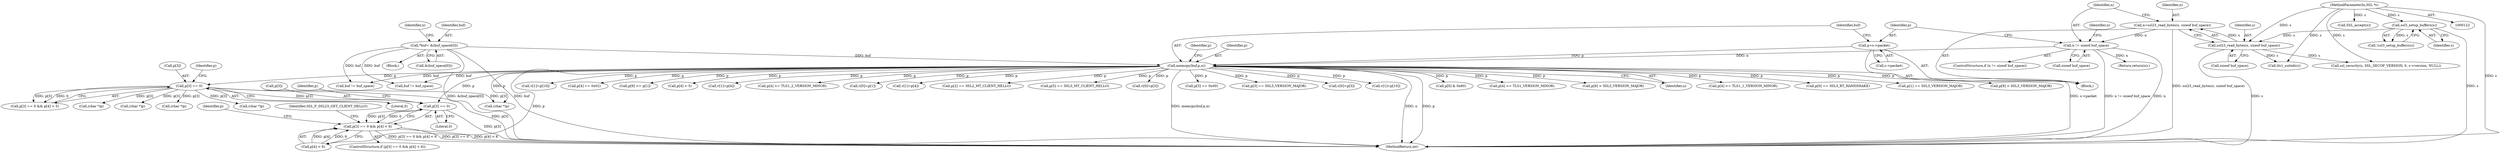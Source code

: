 digraph "0_openssl_280b1f1ad12131defcd986676a8fc9717aaa601b@pointer" {
"1000451" [label="(Call,p[3] == 0)"];
"1000424" [label="(Call,p[3] == 0)"];
"1000190" [label="(Call,memcpy(buf,p,n))"];
"1000127" [label="(Call,*buf= &(buf_space[0]))"];
"1000185" [label="(Call,p=s->packet)"];
"1000179" [label="(Call,n != sizeof buf_space)"];
"1000172" [label="(Call,n=ssl23_read_bytes(s, sizeof buf_space))"];
"1000174" [label="(Call,ssl23_read_bytes(s, sizeof buf_space))"];
"1000169" [label="(Call,ssl3_setup_buffers(s))"];
"1000123" [label="(MethodParameterIn,SSL *s)"];
"1000450" [label="(Call,p[3] == 0 && p[4] < 6)"];
"1000431" [label="(Identifier,p)"];
"1000632" [label="(Call,(char *)p)"];
"1000209" [label="(Call,p[3] == 0x00)"];
"1000246" [label="(Call,p[3] == SSL3_VERSION_MAJOR)"];
"1000425" [label="(Call,p[3])"];
"1000658" [label="(Call,(char *)p)"];
"1000178" [label="(ControlStructure,if (n != sizeof buf_space))"];
"1000127" [label="(Call,*buf= &(buf_space[0]))"];
"1000220" [label="(Call,v[0]=p[3])"];
"1000479" [label="(Call,v[1]=p[10])"];
"1000186" [label="(Identifier,p)"];
"1000458" [label="(Identifier,p)"];
"1000690" [label="(Call,tls1_suiteb(s))"];
"1000123" [label="(MethodParameterIn,SSL *s)"];
"1000196" [label="(Call,p[0] & 0x80)"];
"1000267" [label="(Call,p[4] >= TLS1_VERSION_MINOR)"];
"1000487" [label="(Call,p[9] > SSL3_VERSION_MAJOR)"];
"1000193" [label="(Identifier,n)"];
"1000300" [label="(Call,p[4] >= TLS1_1_VERSION_MINOR)"];
"1000187" [label="(Call,s->packet)"];
"1000456" [label="(Call,p[4] < 6)"];
"1000405" [label="(Call,p[0] == SSL3_RT_HANDSHAKE)"];
"1000742" [label="(Call,buf != buf_space)"];
"1000185" [label="(Call,p=s->packet)"];
"1000449" [label="(ControlStructure,if (p[3] == 0 && p[4] < 6))"];
"1000411" [label="(Call,p[1] == SSL3_VERSION_MAJOR)"];
"1000455" [label="(Literal,0)"];
"1000168" [label="(Call,!ssl3_setup_buffers(s))"];
"1000451" [label="(Call,p[3] == 0)"];
"1000760" [label="(MethodReturn,int)"];
"1000423" [label="(Call,p[3] == 0 && p[4] < 5)"];
"1000641" [label="(Call,(char *)p)"];
"1000191" [label="(Identifier,buf)"];
"1000468" [label="(Call,p[9] > SSL3_VERSION_MAJOR)"];
"1000498" [label="(Call,v[1]=p[10])"];
"1000192" [label="(Identifier,p)"];
"1000650" [label="(Call,(char *)p)"];
"1000179" [label="(Call,n != sizeof buf_space)"];
"1000181" [label="(Call,sizeof buf_space)"];
"1000124" [label="(Block,)"];
"1000214" [label="(Call,p[4] == 0x02)"];
"1000174" [label="(Call,ssl23_read_bytes(s, sizeof buf_space))"];
"1000748" [label="(Call,SSL_accept(s))"];
"1000170" [label="(Identifier,s)"];
"1000470" [label="(Identifier,p)"];
"1000143" [label="(Identifier,n)"];
"1000450" [label="(Call,p[3] == 0 && p[4] < 6)"];
"1000424" [label="(Call,p[3] == 0)"];
"1000434" [label="(Call,p[9] >= p[1])"];
"1000752" [label="(Call,buf != buf_space)"];
"1000184" [label="(Identifier,n)"];
"1000429" [label="(Call,p[4] < 5)"];
"1000190" [label="(Call,memcpy(buf,p,n))"];
"1000180" [label="(Identifier,n)"];
"1000227" [label="(Call,v[1]=p[4])"];
"1000275" [label="(Call,p[4] >= TLS1_2_VERSION_MINOR)"];
"1000452" [label="(Call,p[3])"];
"1000442" [label="(Call,v[0]=p[1])"];
"1000169" [label="(Call,ssl3_setup_buffers(s))"];
"1000176" [label="(Call,sizeof buf_space)"];
"1000463" [label="(Identifier,SSL_F_SSL23_GET_CLIENT_HELLO)"];
"1000428" [label="(Literal,0)"];
"1000198" [label="(Identifier,p)"];
"1000259" [label="(Call,v[1]=p[4])"];
"1000173" [label="(Identifier,n)"];
"1000712" [label="(Call,ssl_security(s, SSL_SECOP_VERSION, 0, s->version, NULL))"];
"1000172" [label="(Call,n=ssl23_read_bytes(s, sizeof buf_space))"];
"1000673" [label="(Call,(char *)p)"];
"1000201" [label="(Call,p[2] == SSL2_MT_CLIENT_HELLO)"];
"1000417" [label="(Call,p[5] == SSL3_MT_CLIENT_HELLO)"];
"1000129" [label="(Call,&(buf_space[0]))"];
"1000175" [label="(Identifier,s)"];
"1000183" [label="(Return,return(n);)"];
"1000157" [label="(Block,)"];
"1000128" [label="(Identifier,buf)"];
"1000252" [label="(Call,v[0]=p[3])"];
"1000451" -> "1000450"  [label="AST: "];
"1000451" -> "1000455"  [label="CFG: "];
"1000452" -> "1000451"  [label="AST: "];
"1000455" -> "1000451"  [label="AST: "];
"1000458" -> "1000451"  [label="CFG: "];
"1000450" -> "1000451"  [label="CFG: "];
"1000451" -> "1000760"  [label="DDG: p[3]"];
"1000451" -> "1000450"  [label="DDG: p[3]"];
"1000451" -> "1000450"  [label="DDG: 0"];
"1000424" -> "1000451"  [label="DDG: p[3]"];
"1000190" -> "1000451"  [label="DDG: p"];
"1000424" -> "1000423"  [label="AST: "];
"1000424" -> "1000428"  [label="CFG: "];
"1000425" -> "1000424"  [label="AST: "];
"1000428" -> "1000424"  [label="AST: "];
"1000431" -> "1000424"  [label="CFG: "];
"1000423" -> "1000424"  [label="CFG: "];
"1000424" -> "1000760"  [label="DDG: p[3]"];
"1000424" -> "1000423"  [label="DDG: p[3]"];
"1000424" -> "1000423"  [label="DDG: 0"];
"1000190" -> "1000424"  [label="DDG: p"];
"1000424" -> "1000632"  [label="DDG: p[3]"];
"1000424" -> "1000641"  [label="DDG: p[3]"];
"1000424" -> "1000650"  [label="DDG: p[3]"];
"1000424" -> "1000658"  [label="DDG: p[3]"];
"1000424" -> "1000673"  [label="DDG: p[3]"];
"1000190" -> "1000157"  [label="AST: "];
"1000190" -> "1000193"  [label="CFG: "];
"1000191" -> "1000190"  [label="AST: "];
"1000192" -> "1000190"  [label="AST: "];
"1000193" -> "1000190"  [label="AST: "];
"1000198" -> "1000190"  [label="CFG: "];
"1000190" -> "1000760"  [label="DDG: memcpy(buf,p,n)"];
"1000190" -> "1000760"  [label="DDG: n"];
"1000190" -> "1000760"  [label="DDG: p"];
"1000127" -> "1000190"  [label="DDG: buf"];
"1000185" -> "1000190"  [label="DDG: p"];
"1000179" -> "1000190"  [label="DDG: n"];
"1000190" -> "1000196"  [label="DDG: p"];
"1000190" -> "1000201"  [label="DDG: p"];
"1000190" -> "1000209"  [label="DDG: p"];
"1000190" -> "1000214"  [label="DDG: p"];
"1000190" -> "1000220"  [label="DDG: p"];
"1000190" -> "1000227"  [label="DDG: p"];
"1000190" -> "1000246"  [label="DDG: p"];
"1000190" -> "1000252"  [label="DDG: p"];
"1000190" -> "1000259"  [label="DDG: p"];
"1000190" -> "1000267"  [label="DDG: p"];
"1000190" -> "1000275"  [label="DDG: p"];
"1000190" -> "1000300"  [label="DDG: p"];
"1000190" -> "1000405"  [label="DDG: p"];
"1000190" -> "1000411"  [label="DDG: p"];
"1000190" -> "1000417"  [label="DDG: p"];
"1000190" -> "1000429"  [label="DDG: p"];
"1000190" -> "1000434"  [label="DDG: p"];
"1000190" -> "1000442"  [label="DDG: p"];
"1000190" -> "1000456"  [label="DDG: p"];
"1000190" -> "1000468"  [label="DDG: p"];
"1000190" -> "1000479"  [label="DDG: p"];
"1000190" -> "1000487"  [label="DDG: p"];
"1000190" -> "1000498"  [label="DDG: p"];
"1000190" -> "1000632"  [label="DDG: p"];
"1000190" -> "1000742"  [label="DDG: buf"];
"1000190" -> "1000752"  [label="DDG: buf"];
"1000127" -> "1000124"  [label="AST: "];
"1000127" -> "1000129"  [label="CFG: "];
"1000128" -> "1000127"  [label="AST: "];
"1000129" -> "1000127"  [label="AST: "];
"1000143" -> "1000127"  [label="CFG: "];
"1000127" -> "1000760"  [label="DDG: &(buf_space[0])"];
"1000127" -> "1000760"  [label="DDG: buf"];
"1000127" -> "1000742"  [label="DDG: buf"];
"1000127" -> "1000752"  [label="DDG: buf"];
"1000185" -> "1000157"  [label="AST: "];
"1000185" -> "1000187"  [label="CFG: "];
"1000186" -> "1000185"  [label="AST: "];
"1000187" -> "1000185"  [label="AST: "];
"1000191" -> "1000185"  [label="CFG: "];
"1000185" -> "1000760"  [label="DDG: s->packet"];
"1000179" -> "1000178"  [label="AST: "];
"1000179" -> "1000181"  [label="CFG: "];
"1000180" -> "1000179"  [label="AST: "];
"1000181" -> "1000179"  [label="AST: "];
"1000184" -> "1000179"  [label="CFG: "];
"1000186" -> "1000179"  [label="CFG: "];
"1000179" -> "1000760"  [label="DDG: n != sizeof buf_space"];
"1000179" -> "1000760"  [label="DDG: n"];
"1000172" -> "1000179"  [label="DDG: n"];
"1000179" -> "1000183"  [label="DDG: n"];
"1000172" -> "1000157"  [label="AST: "];
"1000172" -> "1000174"  [label="CFG: "];
"1000173" -> "1000172"  [label="AST: "];
"1000174" -> "1000172"  [label="AST: "];
"1000180" -> "1000172"  [label="CFG: "];
"1000172" -> "1000760"  [label="DDG: ssl23_read_bytes(s, sizeof buf_space)"];
"1000174" -> "1000172"  [label="DDG: s"];
"1000174" -> "1000176"  [label="CFG: "];
"1000175" -> "1000174"  [label="AST: "];
"1000176" -> "1000174"  [label="AST: "];
"1000174" -> "1000760"  [label="DDG: s"];
"1000169" -> "1000174"  [label="DDG: s"];
"1000123" -> "1000174"  [label="DDG: s"];
"1000174" -> "1000690"  [label="DDG: s"];
"1000174" -> "1000712"  [label="DDG: s"];
"1000169" -> "1000168"  [label="AST: "];
"1000169" -> "1000170"  [label="CFG: "];
"1000170" -> "1000169"  [label="AST: "];
"1000168" -> "1000169"  [label="CFG: "];
"1000169" -> "1000760"  [label="DDG: s"];
"1000169" -> "1000168"  [label="DDG: s"];
"1000123" -> "1000169"  [label="DDG: s"];
"1000123" -> "1000122"  [label="AST: "];
"1000123" -> "1000760"  [label="DDG: s"];
"1000123" -> "1000690"  [label="DDG: s"];
"1000123" -> "1000712"  [label="DDG: s"];
"1000123" -> "1000748"  [label="DDG: s"];
"1000450" -> "1000449"  [label="AST: "];
"1000450" -> "1000456"  [label="CFG: "];
"1000456" -> "1000450"  [label="AST: "];
"1000463" -> "1000450"  [label="CFG: "];
"1000470" -> "1000450"  [label="CFG: "];
"1000450" -> "1000760"  [label="DDG: p[3] == 0 && p[4] < 6"];
"1000450" -> "1000760"  [label="DDG: p[3] == 0"];
"1000450" -> "1000760"  [label="DDG: p[4] < 6"];
"1000456" -> "1000450"  [label="DDG: p[4]"];
"1000456" -> "1000450"  [label="DDG: 6"];
}

